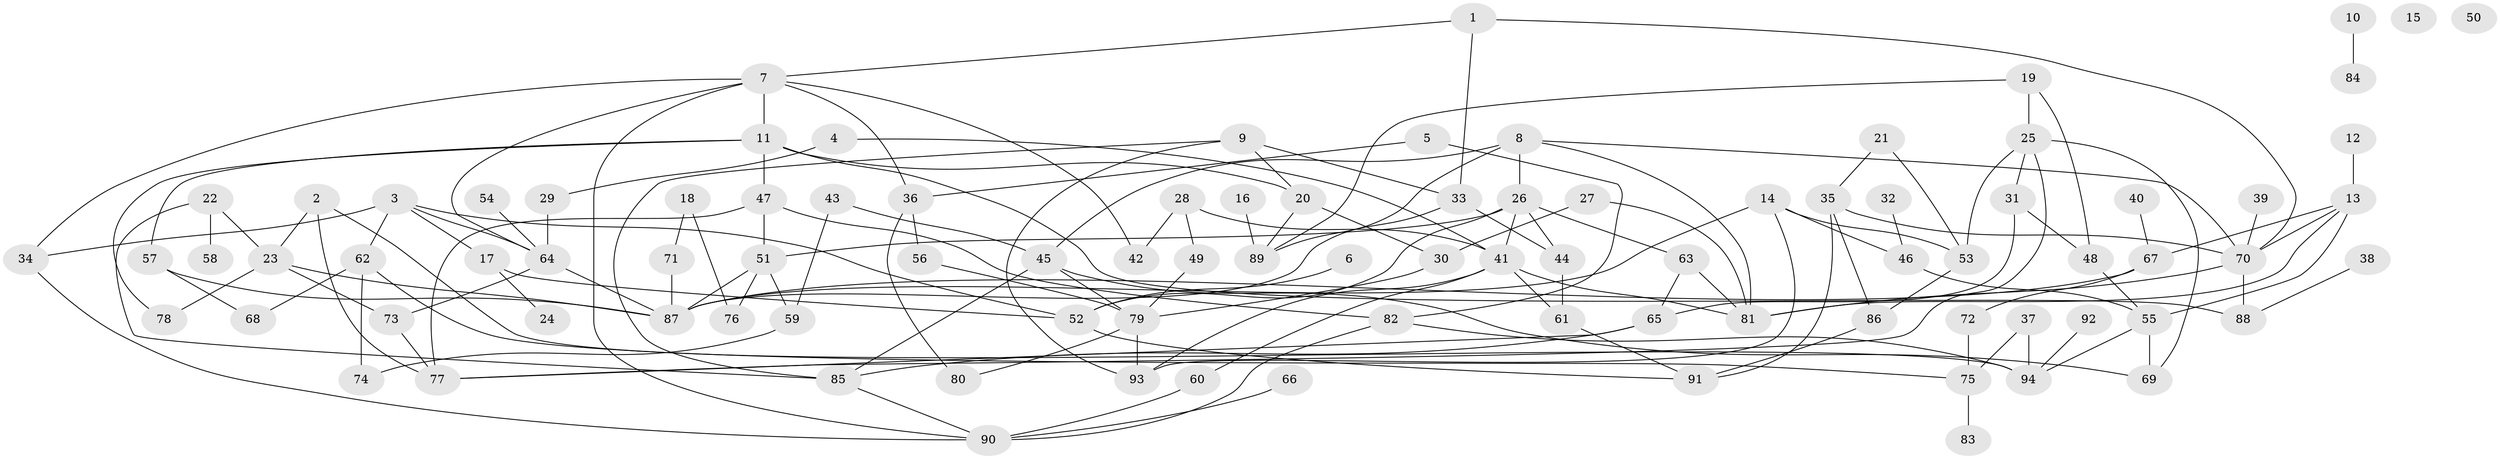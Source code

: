 // Generated by graph-tools (version 1.1) at 2025/13/03/09/25 04:13:00]
// undirected, 94 vertices, 151 edges
graph export_dot {
graph [start="1"]
  node [color=gray90,style=filled];
  1;
  2;
  3;
  4;
  5;
  6;
  7;
  8;
  9;
  10;
  11;
  12;
  13;
  14;
  15;
  16;
  17;
  18;
  19;
  20;
  21;
  22;
  23;
  24;
  25;
  26;
  27;
  28;
  29;
  30;
  31;
  32;
  33;
  34;
  35;
  36;
  37;
  38;
  39;
  40;
  41;
  42;
  43;
  44;
  45;
  46;
  47;
  48;
  49;
  50;
  51;
  52;
  53;
  54;
  55;
  56;
  57;
  58;
  59;
  60;
  61;
  62;
  63;
  64;
  65;
  66;
  67;
  68;
  69;
  70;
  71;
  72;
  73;
  74;
  75;
  76;
  77;
  78;
  79;
  80;
  81;
  82;
  83;
  84;
  85;
  86;
  87;
  88;
  89;
  90;
  91;
  92;
  93;
  94;
  1 -- 7;
  1 -- 33;
  1 -- 70;
  2 -- 23;
  2 -- 77;
  2 -- 94;
  3 -- 17;
  3 -- 34;
  3 -- 52;
  3 -- 62;
  3 -- 64;
  4 -- 29;
  4 -- 41;
  5 -- 36;
  5 -- 82;
  6 -- 52;
  7 -- 11;
  7 -- 34;
  7 -- 36;
  7 -- 42;
  7 -- 64;
  7 -- 90;
  8 -- 26;
  8 -- 45;
  8 -- 70;
  8 -- 81;
  8 -- 89;
  9 -- 20;
  9 -- 33;
  9 -- 85;
  9 -- 93;
  10 -- 84;
  11 -- 20;
  11 -- 47;
  11 -- 57;
  11 -- 78;
  11 -- 88;
  12 -- 13;
  13 -- 55;
  13 -- 67;
  13 -- 70;
  13 -- 81;
  14 -- 46;
  14 -- 53;
  14 -- 87;
  14 -- 93;
  16 -- 89;
  17 -- 24;
  17 -- 52;
  18 -- 71;
  18 -- 76;
  19 -- 25;
  19 -- 48;
  19 -- 89;
  20 -- 30;
  20 -- 89;
  21 -- 35;
  21 -- 53;
  22 -- 23;
  22 -- 58;
  22 -- 85;
  23 -- 73;
  23 -- 78;
  23 -- 87;
  25 -- 31;
  25 -- 53;
  25 -- 69;
  25 -- 77;
  26 -- 41;
  26 -- 44;
  26 -- 51;
  26 -- 52;
  26 -- 63;
  27 -- 30;
  27 -- 81;
  28 -- 41;
  28 -- 42;
  28 -- 49;
  29 -- 64;
  30 -- 79;
  31 -- 48;
  31 -- 65;
  32 -- 46;
  33 -- 44;
  33 -- 87;
  34 -- 90;
  35 -- 70;
  35 -- 86;
  35 -- 91;
  36 -- 56;
  36 -- 80;
  37 -- 75;
  37 -- 94;
  38 -- 88;
  39 -- 70;
  40 -- 67;
  41 -- 60;
  41 -- 61;
  41 -- 81;
  41 -- 93;
  43 -- 45;
  43 -- 59;
  44 -- 61;
  45 -- 69;
  45 -- 79;
  45 -- 85;
  46 -- 55;
  47 -- 51;
  47 -- 77;
  47 -- 82;
  48 -- 55;
  49 -- 79;
  51 -- 59;
  51 -- 76;
  51 -- 87;
  52 -- 91;
  53 -- 86;
  54 -- 64;
  55 -- 69;
  55 -- 94;
  56 -- 79;
  57 -- 68;
  57 -- 87;
  59 -- 74;
  60 -- 90;
  61 -- 91;
  62 -- 68;
  62 -- 74;
  62 -- 75;
  63 -- 65;
  63 -- 81;
  64 -- 73;
  64 -- 87;
  65 -- 77;
  65 -- 85;
  66 -- 90;
  67 -- 72;
  67 -- 87;
  70 -- 81;
  70 -- 88;
  71 -- 87;
  72 -- 75;
  73 -- 77;
  75 -- 83;
  79 -- 80;
  79 -- 93;
  82 -- 90;
  82 -- 94;
  85 -- 90;
  86 -- 91;
  92 -- 94;
}
